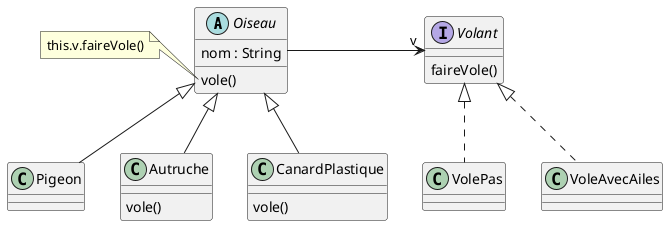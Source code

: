 @startuml
'https://plantuml.com/class-diagram


abstract class Oiseau {
    nom : String
    vole()
}

interface Volant {
    faireVole()
}

Volant <|.. VolePas
Volant <|.. VoleAvecAiles

Oiseau -> "v" Volant
class Pigeon {
}





class Autruche {
    vole()
}

class CanardPlastique {
    vole()
}
Oiseau <|-- Pigeon
Oiseau <|-- Autruche
Oiseau <|-- CanardPlastique



note left of Oiseau::vole
    this.v.faireVole()
end note


@enduml